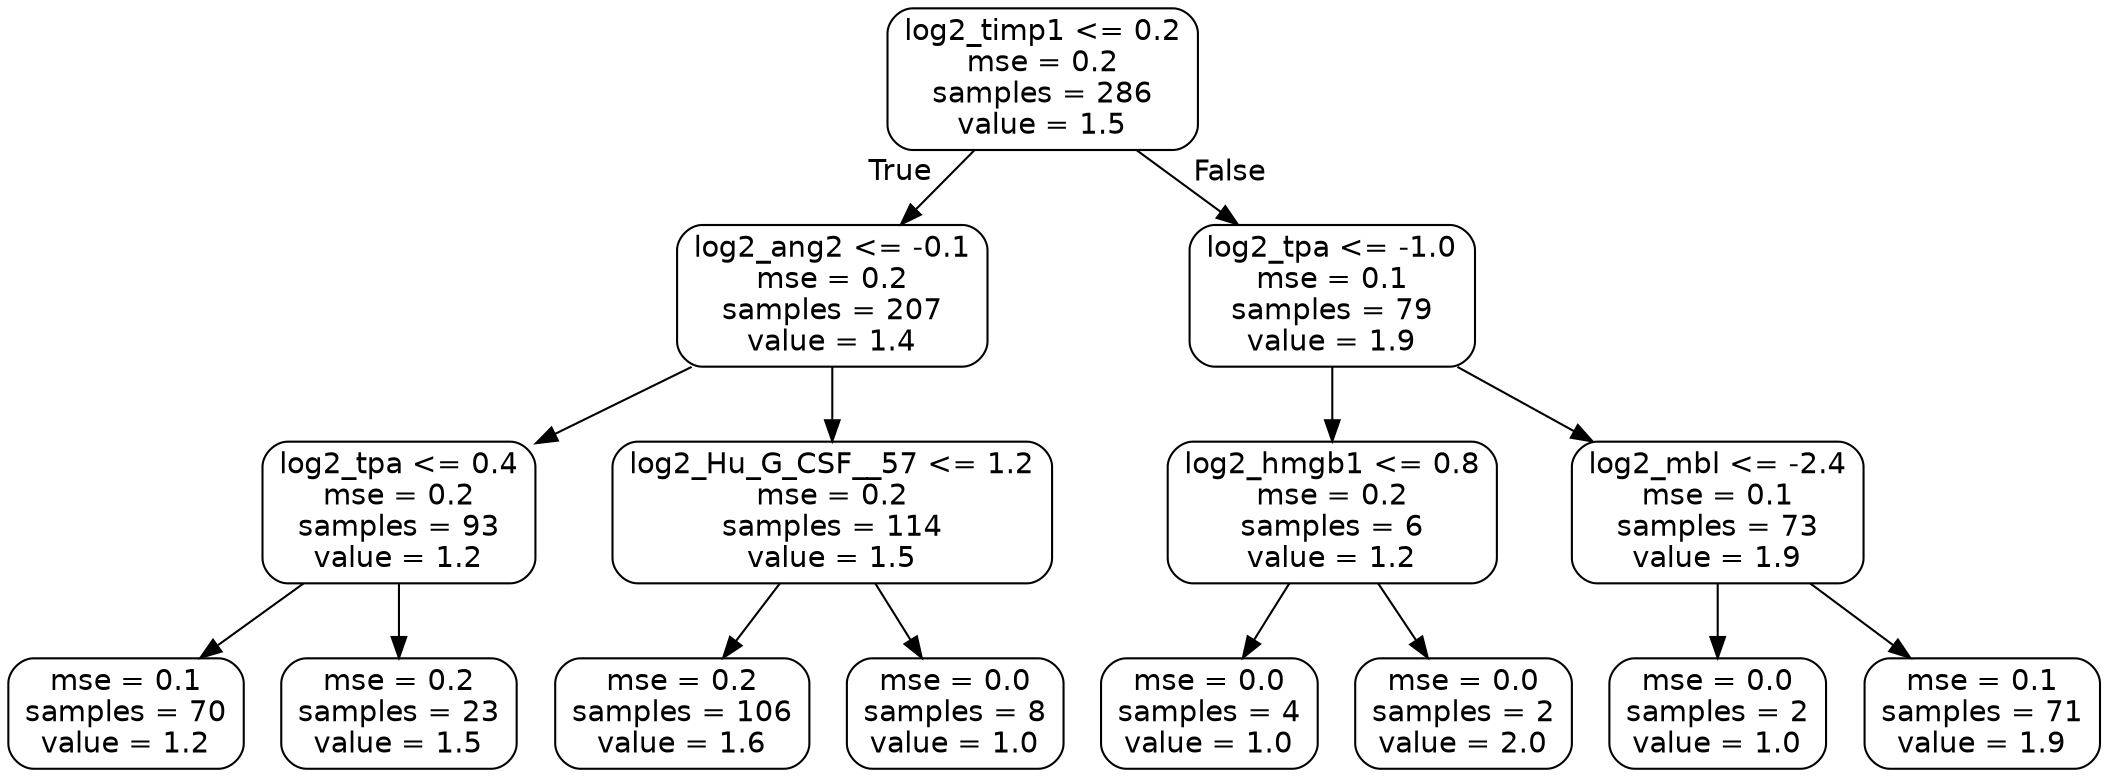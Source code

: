 digraph Tree {
node [shape=box, style="rounded", color="black", fontname=helvetica] ;
edge [fontname=helvetica] ;
0 [label="log2_timp1 <= 0.2\nmse = 0.2\nsamples = 286\nvalue = 1.5"] ;
1 [label="log2_ang2 <= -0.1\nmse = 0.2\nsamples = 207\nvalue = 1.4"] ;
0 -> 1 [labeldistance=2.5, labelangle=45, headlabel="True"] ;
2 [label="log2_tpa <= 0.4\nmse = 0.2\nsamples = 93\nvalue = 1.2"] ;
1 -> 2 ;
3 [label="mse = 0.1\nsamples = 70\nvalue = 1.2"] ;
2 -> 3 ;
4 [label="mse = 0.2\nsamples = 23\nvalue = 1.5"] ;
2 -> 4 ;
5 [label="log2_Hu_G_CSF__57 <= 1.2\nmse = 0.2\nsamples = 114\nvalue = 1.5"] ;
1 -> 5 ;
6 [label="mse = 0.2\nsamples = 106\nvalue = 1.6"] ;
5 -> 6 ;
7 [label="mse = 0.0\nsamples = 8\nvalue = 1.0"] ;
5 -> 7 ;
8 [label="log2_tpa <= -1.0\nmse = 0.1\nsamples = 79\nvalue = 1.9"] ;
0 -> 8 [labeldistance=2.5, labelangle=-45, headlabel="False"] ;
9 [label="log2_hmgb1 <= 0.8\nmse = 0.2\nsamples = 6\nvalue = 1.2"] ;
8 -> 9 ;
10 [label="mse = 0.0\nsamples = 4\nvalue = 1.0"] ;
9 -> 10 ;
11 [label="mse = 0.0\nsamples = 2\nvalue = 2.0"] ;
9 -> 11 ;
12 [label="log2_mbl <= -2.4\nmse = 0.1\nsamples = 73\nvalue = 1.9"] ;
8 -> 12 ;
13 [label="mse = 0.0\nsamples = 2\nvalue = 1.0"] ;
12 -> 13 ;
14 [label="mse = 0.1\nsamples = 71\nvalue = 1.9"] ;
12 -> 14 ;
}